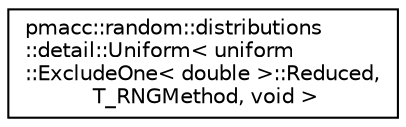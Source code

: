 digraph "Graphical Class Hierarchy"
{
 // LATEX_PDF_SIZE
  edge [fontname="Helvetica",fontsize="10",labelfontname="Helvetica",labelfontsize="10"];
  node [fontname="Helvetica",fontsize="10",shape=record];
  rankdir="LR";
  Node0 [label="pmacc::random::distributions\l::detail::Uniform\< uniform\l::ExcludeOne\< double \>::Reduced,\l T_RNGMethod, void \>",height=0.2,width=0.4,color="black", fillcolor="white", style="filled",URL="$classpmacc_1_1random_1_1distributions_1_1detail_1_1_uniform_3_01uniform_1_1_exclude_one_3_01doub66c86915aaaf01af1052fa68b24da95a.html",tooltip="Returns a random double value uniformly distributed in [0,1)"];
}
